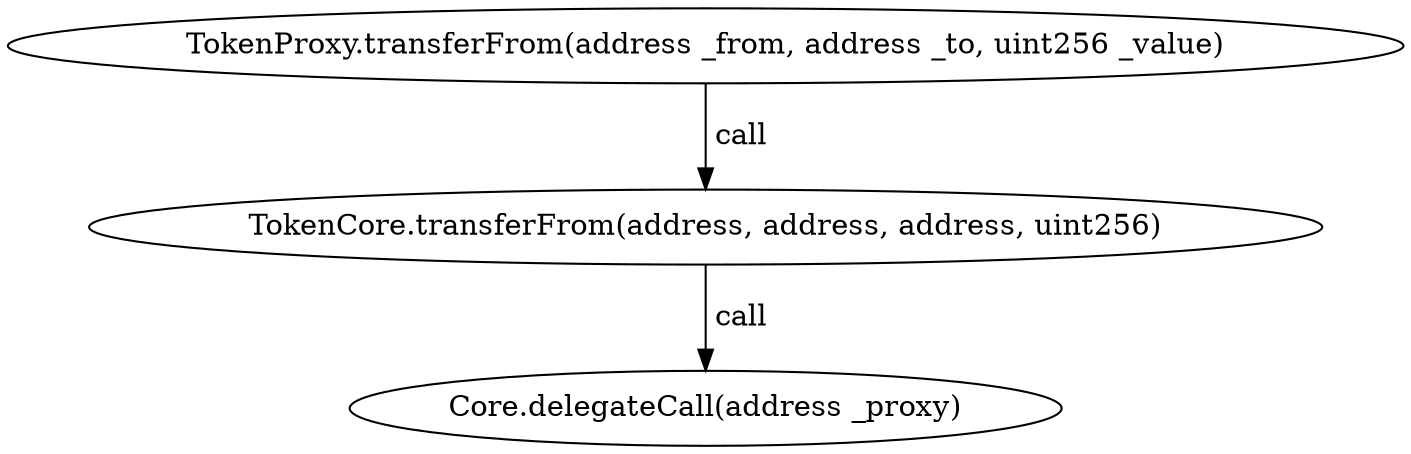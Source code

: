 digraph "" {
	graph [bb="0,0,568.07,213.6"];
	node [label="\N"];
	"TokenProxy.transferFrom(address _from, address _to, uint256 _value)"	 [height=0.5,
		pos="284.03,195.6",
		width=7.8898];
	"TokenCore.transferFrom(address, address, address, uint256)"	 [height=0.5,
		pos="284.03,106.8",
		width=6.7943];
	"TokenProxy.transferFrom(address _from, address _to, uint256 _value)" -> "TokenCore.transferFrom(address, address, address, uint256)" [key=call,
	label=" call",
	lp="295.89,151.2",
	pos="e,284.03,124.87 284.03,177.2 284.03,165.09 284.03,149.01 284.03,135.27"];
"Core.delegateCall(address _proxy)" [height=0.5,
	pos="284.03,18",
	width=4.0457];
"TokenCore.transferFrom(address, address, address, uint256)" -> "Core.delegateCall(address _proxy)" [key=call,
label=" call",
lp="295.89,62.4",
pos="e,284.03,36.072 284.03,88.401 284.03,76.295 284.03,60.208 284.03,46.467"];
}
digraph "" {
	graph [bb="0,0,568.07,213.6"];
	node [label="\N"];
	"TokenProxy.transferFrom(address _from, address _to, uint256 _value)"	 [height=0.5,
		pos="284.03,195.6",
		width=7.8898];
	"TokenCore.transferFrom(address, address, address, uint256)"	 [height=0.5,
		pos="284.03,106.8",
		width=6.7943];
	"TokenProxy.transferFrom(address _from, address _to, uint256 _value)" -> "TokenCore.transferFrom(address, address, address, uint256)" [key=call,
	label=" call",
	lp="295.89,151.2",
	pos="e,284.03,124.87 284.03,177.2 284.03,165.09 284.03,149.01 284.03,135.27"];
"Core.delegateCall(address _proxy)" [height=0.5,
	pos="284.03,18",
	width=4.0457];
"TokenCore.transferFrom(address, address, address, uint256)" -> "Core.delegateCall(address _proxy)" [key=call,
label=" call",
lp="295.89,62.4",
pos="e,284.03,36.072 284.03,88.401 284.03,76.295 284.03,60.208 284.03,46.467"];
}
digraph "" {
	graph [bb="0,0,568.07,213.6"];
	node [label="\N"];
	"TokenProxy.transferFrom(address _from, address _to, uint256 _value)"	 [height=0.5,
		pos="284.03,195.6",
		width=7.8898];
	"TokenCore.transferFrom(address, address, address, uint256)"	 [height=0.5,
		pos="284.03,106.8",
		width=6.7943];
	"TokenProxy.transferFrom(address _from, address _to, uint256 _value)" -> "TokenCore.transferFrom(address, address, address, uint256)" [key=call,
	label=" call",
	lp="295.89,151.2",
	pos="e,284.03,124.87 284.03,177.2 284.03,165.09 284.03,149.01 284.03,135.27"];
"Core.delegateCall(address _proxy)" [height=0.5,
	pos="284.03,18",
	width=4.0457];
"TokenCore.transferFrom(address, address, address, uint256)" -> "Core.delegateCall(address _proxy)" [key=call,
label=" call",
lp="295.89,62.4",
pos="e,284.03,36.072 284.03,88.401 284.03,76.295 284.03,60.208 284.03,46.467"];
}
digraph "" {
	graph [bb="0,0,568.07,213.6"];
	node [label="\N"];
	"TokenProxy.transferFrom(address _from, address _to, uint256 _value)"	 [height=0.5,
		pos="284.03,195.6",
		width=7.8898];
	"TokenCore.transferFrom(address, address, address, uint256)"	 [height=0.5,
		pos="284.03,106.8",
		width=6.7943];
	"TokenProxy.transferFrom(address _from, address _to, uint256 _value)" -> "TokenCore.transferFrom(address, address, address, uint256)" [key=call,
	label=" call",
	lp="295.89,151.2",
	pos="e,284.03,124.87 284.03,177.2 284.03,165.09 284.03,149.01 284.03,135.27"];
"Core.delegateCall(address _proxy)" [height=0.5,
	pos="284.03,18",
	width=4.0457];
"TokenCore.transferFrom(address, address, address, uint256)" -> "Core.delegateCall(address _proxy)" [key=call,
label=" call",
lp="295.89,62.4",
pos="e,284.03,36.072 284.03,88.401 284.03,76.295 284.03,60.208 284.03,46.467"];
}
digraph "" {
	graph [bb="0,0,568.07,213.6"];
	node [label="\N"];
	"TokenProxy.transferFrom(address _from, address _to, uint256 _value)"	 [height=0.5,
		pos="284.03,195.6",
		width=7.8898];
	"TokenCore.transferFrom(address, address, address, uint256)"	 [height=0.5,
		pos="284.03,106.8",
		width=6.7943];
	"TokenProxy.transferFrom(address _from, address _to, uint256 _value)" -> "TokenCore.transferFrom(address, address, address, uint256)" [key=call,
	label=" call",
	lp="295.89,151.2",
	pos="e,284.03,124.87 284.03,177.2 284.03,165.09 284.03,149.01 284.03,135.27"];
"Core.delegateCall(address _proxy)" [height=0.5,
	pos="284.03,18",
	width=4.0457];
"TokenCore.transferFrom(address, address, address, uint256)" -> "Core.delegateCall(address _proxy)" [key=call,
label=" call",
lp="295.89,62.4",
pos="e,284.03,36.072 284.03,88.401 284.03,76.295 284.03,60.208 284.03,46.467"];
}
